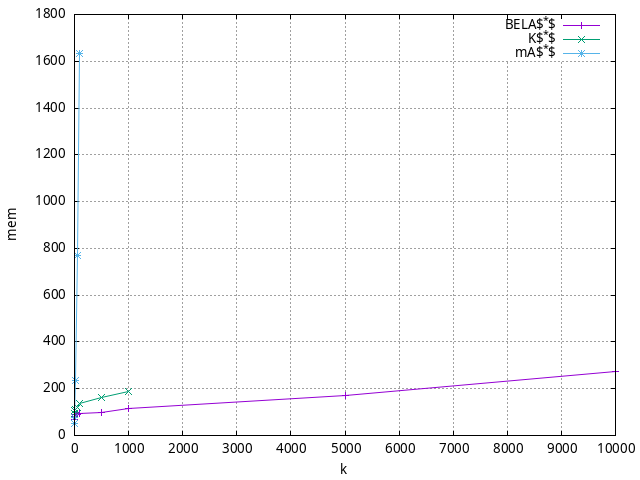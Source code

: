 #!/usr/bin/gnuplot
# -*- coding: utf-8 -*-
#
# results/maps/octile/30/random512-30.heuristic.octile.mem.gnuplot
#
# Started on 04/02/2024 19:57:09
# Author: Carlos Linares López
set grid
set xlabel "k"
set ylabel "mem"

set terminal png enhanced font "Ariel,10"
set output 'random512-30.heuristic.octile.mem.png'

plot "-" title "BELA$^*$"      with linesp, "-" title "K$^*$"      with linesp, "-" title "mA$^*$"      with linesp

	1 69.27
	5 80.87
	10 88.0
	50 90.86
	100 93.87
	500 98.81
	1000 114.3
	5000 170.71
	10000 274.99
end
	1 95.96
	5 106.11
	10 111.86
	50 119.86
	100 136.79
	500 162.35
	1000 188.35
end
	1 49.45
	5 77.24
	10 234.9
	50 770.29
	100 1632.8
end
